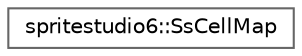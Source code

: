 digraph "Graphical Class Hierarchy"
{
 // LATEX_PDF_SIZE
  bgcolor="transparent";
  edge [fontname=Helvetica,fontsize=10,labelfontname=Helvetica,labelfontsize=10];
  node [fontname=Helvetica,fontsize=10,shape=box,height=0.2,width=0.4];
  rankdir="LR";
  Node0 [id="Node000000",label="spritestudio6::SsCellMap",height=0.2,width=0.4,color="grey40", fillcolor="white", style="filled",URL="$classspritestudio6_1_1_ss_cell_map.html",tooltip="セルマップデータを表現するためのクラスです。"];
}
